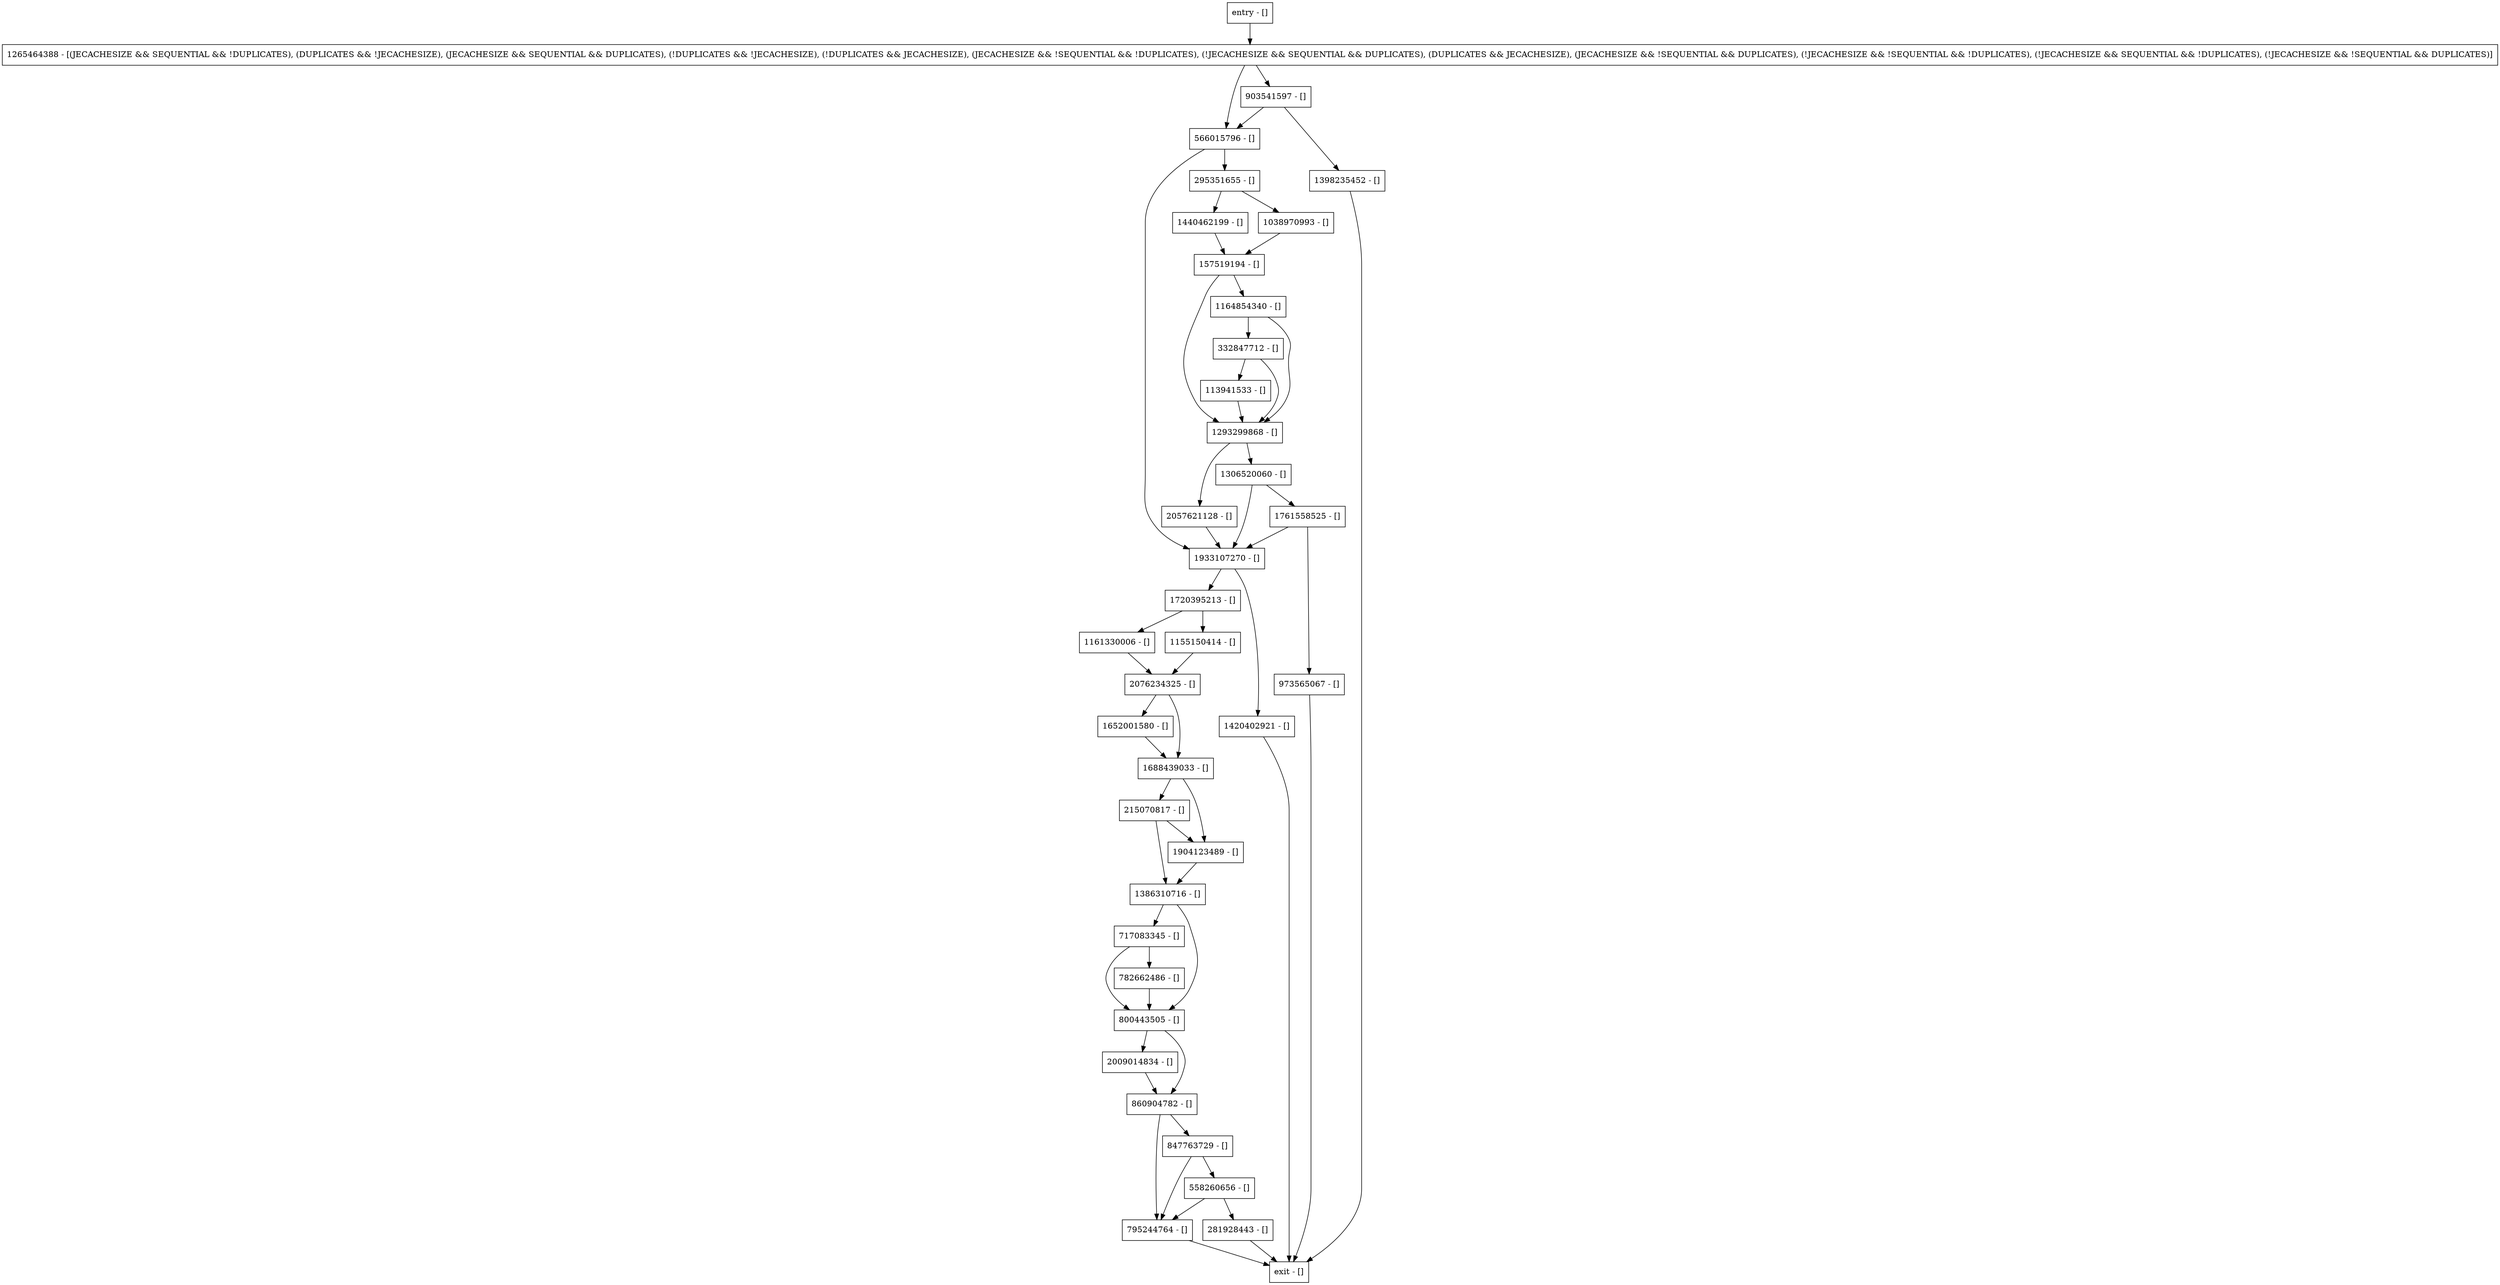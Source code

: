 digraph insertEntry1 {
node [shape=record];
295351655 [label="295351655 - []"];
1265464388 [label="1265464388 - [(JECACHESIZE && SEQUENTIAL && !DUPLICATES), (DUPLICATES && !JECACHESIZE), (JECACHESIZE && SEQUENTIAL && DUPLICATES), (!DUPLICATES && !JECACHESIZE), (!DUPLICATES && JECACHESIZE), (JECACHESIZE && !SEQUENTIAL && !DUPLICATES), (!JECACHESIZE && SEQUENTIAL && DUPLICATES), (DUPLICATES && JECACHESIZE), (JECACHESIZE && !SEQUENTIAL && DUPLICATES), (!JECACHESIZE && !SEQUENTIAL && !DUPLICATES), (!JECACHESIZE && SEQUENTIAL && !DUPLICATES), (!JECACHESIZE && !SEQUENTIAL && DUPLICATES)]"];
1155150414 [label="1155150414 - []"];
1761558525 [label="1761558525 - []"];
558260656 [label="558260656 - []"];
157519194 [label="157519194 - []"];
1904123489 [label="1904123489 - []"];
782662486 [label="782662486 - []"];
847763729 [label="847763729 - []"];
800443505 [label="800443505 - []"];
1398235452 [label="1398235452 - []"];
1688439033 [label="1688439033 - []"];
566015796 [label="566015796 - []"];
1293299868 [label="1293299868 - []"];
795244764 [label="795244764 - []"];
717083345 [label="717083345 - []"];
1720395213 [label="1720395213 - []"];
1161330006 [label="1161330006 - []"];
860904782 [label="860904782 - []"];
1652001580 [label="1652001580 - []"];
1164854340 [label="1164854340 - []"];
1440462199 [label="1440462199 - []"];
903541597 [label="903541597 - []"];
215070817 [label="215070817 - []"];
973565067 [label="973565067 - []"];
1420402921 [label="1420402921 - []"];
281928443 [label="281928443 - []"];
entry [label="entry - []"];
exit [label="exit - []"];
2009014834 [label="2009014834 - []"];
332847712 [label="332847712 - []"];
2076234325 [label="2076234325 - []"];
1386310716 [label="1386310716 - []"];
113941533 [label="113941533 - []"];
1933107270 [label="1933107270 - []"];
1038970993 [label="1038970993 - []"];
2057621128 [label="2057621128 - []"];
1306520060 [label="1306520060 - []"];
entry;
exit;
295351655 -> 1440462199;
295351655 -> 1038970993;
1265464388 -> 903541597;
1265464388 -> 566015796;
1155150414 -> 2076234325;
1761558525 -> 1933107270;
1761558525 -> 973565067;
558260656 -> 281928443;
558260656 -> 795244764;
157519194 -> 1164854340;
157519194 -> 1293299868;
1904123489 -> 1386310716;
782662486 -> 800443505;
847763729 -> 558260656;
847763729 -> 795244764;
800443505 -> 2009014834;
800443505 -> 860904782;
1398235452 -> exit;
1688439033 -> 1904123489;
1688439033 -> 215070817;
566015796 -> 295351655;
566015796 -> 1933107270;
1293299868 -> 2057621128;
1293299868 -> 1306520060;
795244764 -> exit;
717083345 -> 782662486;
717083345 -> 800443505;
1720395213 -> 1161330006;
1720395213 -> 1155150414;
1161330006 -> 2076234325;
860904782 -> 847763729;
860904782 -> 795244764;
1652001580 -> 1688439033;
1164854340 -> 332847712;
1164854340 -> 1293299868;
1440462199 -> 157519194;
903541597 -> 1398235452;
903541597 -> 566015796;
215070817 -> 1904123489;
215070817 -> 1386310716;
973565067 -> exit;
1420402921 -> exit;
281928443 -> exit;
entry -> 1265464388;
2009014834 -> 860904782;
332847712 -> 113941533;
332847712 -> 1293299868;
2076234325 -> 1652001580;
2076234325 -> 1688439033;
1386310716 -> 800443505;
1386310716 -> 717083345;
113941533 -> 1293299868;
1933107270 -> 1420402921;
1933107270 -> 1720395213;
1038970993 -> 157519194;
2057621128 -> 1933107270;
1306520060 -> 1761558525;
1306520060 -> 1933107270;
}
